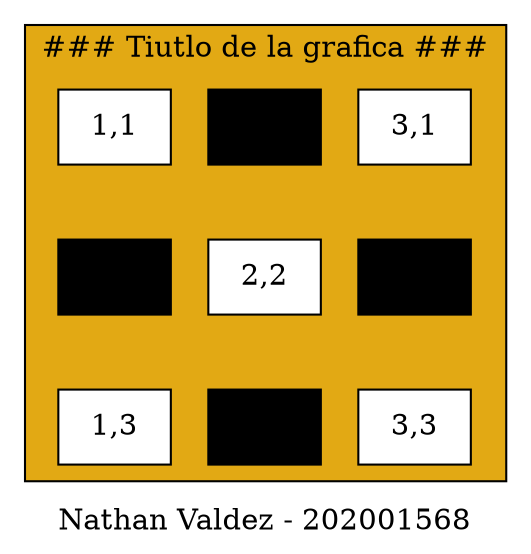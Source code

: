 digraph D{
    node[shape = box fillcolor = "FFEDBB" style = filled]
    label = "Nathan Valdez - 202001568"
    
    subgraph cluster_p{
        label = "### Tiutlo de la grafica ###"
        bgcolor = "#E2A914"
        edge[dir = "none" style=invisible]

        Node1_1[label= "1,1", group=1, fillcolor= white];
        Node2_1[label= "2,1", group=2, fillcolor= black];
        Node3_1[label= "3,1", group=3, fillcolor= white];
        Node1_2[label= "1,2", group=1, fillcolor= black];
        Node2_2[label= "2,2", group=2, fillcolor= white];
        Node3_2[label= "3,2", group=3, fillcolor= black];
        Node1_3[label= "1,3", group=1, fillcolor= white];
        Node2_3[label= "2,3", group=2, fillcolor= black];
        Node3_3[label= "3,3", group=3, fillcolor= white];


        

        Node1_1 -> Node1_2 -> Node1_3;
        Node2_1 -> Node2_2 -> Node2_3;
        Node3_1 -> Node3_2 -> Node3_3;

        Node1_1 -> Node2_1 -> Node3_1;
        Node1_2 -> Node2_2 -> Node3_2;
        Node1_3 -> Node2_3 -> Node3_3;

        { rank=same; Node1_1; Node2_1; Node3_1};
        { rank=same; Node1_2; Node2_2; Node3_2};
        { rank=same; Node1_3; Node2_3; Node3_3};
        
        
        



    }




}